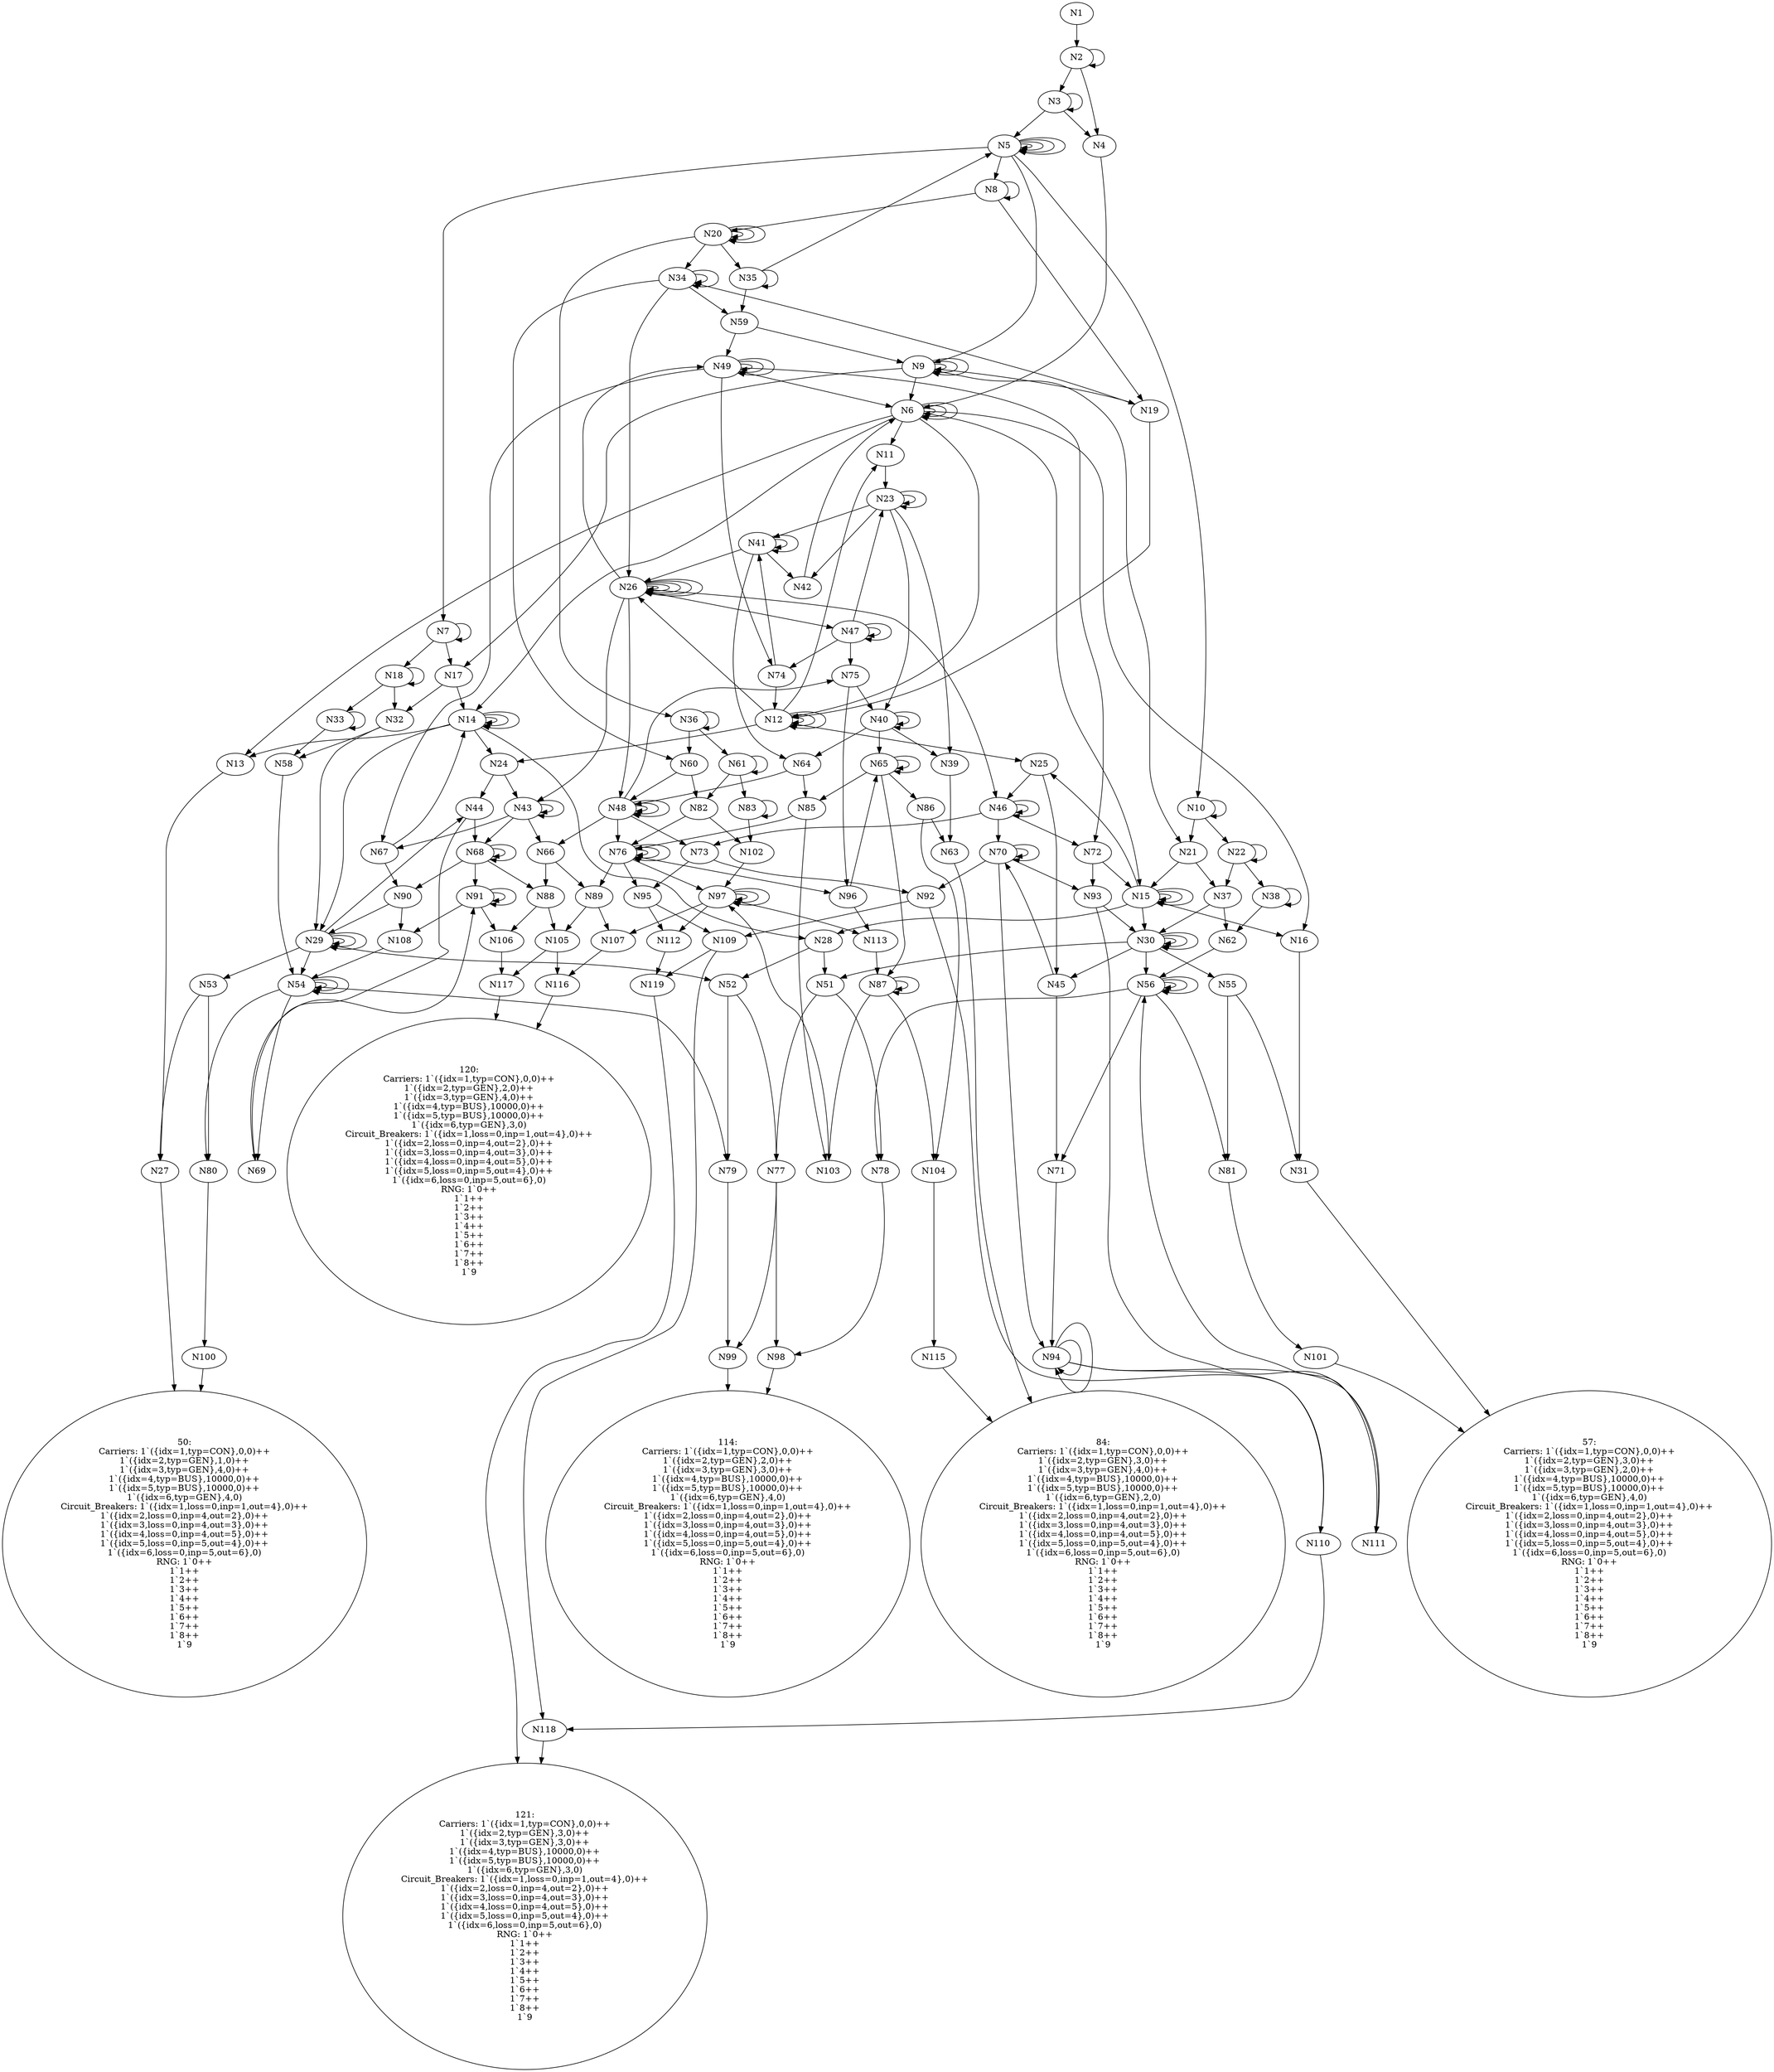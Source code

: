 digraph cpn_tools_graph {
  N114 [label="114:
Carriers: 1`({idx=1,typ=CON},0,0)++
1`({idx=2,typ=GEN},2,0)++
1`({idx=3,typ=GEN},3,0)++
1`({idx=4,typ=BUS},10000,0)++
1`({idx=5,typ=BUS},10000,0)++
1`({idx=6,typ=GEN},4,0)
Circuit_Breakers: 1`({idx=1,loss=0,inp=1,out=4},0)++
1`({idx=2,loss=0,inp=4,out=2},0)++
1`({idx=3,loss=0,inp=4,out=3},0)++
1`({idx=4,loss=0,inp=4,out=5},0)++
1`({idx=5,loss=0,inp=5,out=4},0)++
1`({idx=6,loss=0,inp=5,out=6},0)
RNG: 1`0++
1`1++
1`2++
1`3++
1`4++
1`5++
1`6++
1`7++
1`8++
1`9
"];
  N120 [label="120:
Carriers: 1`({idx=1,typ=CON},0,0)++
1`({idx=2,typ=GEN},2,0)++
1`({idx=3,typ=GEN},4,0)++
1`({idx=4,typ=BUS},10000,0)++
1`({idx=5,typ=BUS},10000,0)++
1`({idx=6,typ=GEN},3,0)
Circuit_Breakers: 1`({idx=1,loss=0,inp=1,out=4},0)++
1`({idx=2,loss=0,inp=4,out=2},0)++
1`({idx=3,loss=0,inp=4,out=3},0)++
1`({idx=4,loss=0,inp=4,out=5},0)++
1`({idx=5,loss=0,inp=5,out=4},0)++
1`({idx=6,loss=0,inp=5,out=6},0)
RNG: 1`0++
1`1++
1`2++
1`3++
1`4++
1`5++
1`6++
1`7++
1`8++
1`9
"];
  N121 [label="121:
Carriers: 1`({idx=1,typ=CON},0,0)++
1`({idx=2,typ=GEN},3,0)++
1`({idx=3,typ=GEN},3,0)++
1`({idx=4,typ=BUS},10000,0)++
1`({idx=5,typ=BUS},10000,0)++
1`({idx=6,typ=GEN},3,0)
Circuit_Breakers: 1`({idx=1,loss=0,inp=1,out=4},0)++
1`({idx=2,loss=0,inp=4,out=2},0)++
1`({idx=3,loss=0,inp=4,out=3},0)++
1`({idx=4,loss=0,inp=4,out=5},0)++
1`({idx=5,loss=0,inp=5,out=4},0)++
1`({idx=6,loss=0,inp=5,out=6},0)
RNG: 1`0++
1`1++
1`2++
1`3++
1`4++
1`5++
1`6++
1`7++
1`8++
1`9
"];
  N50 [label="50:
Carriers: 1`({idx=1,typ=CON},0,0)++
1`({idx=2,typ=GEN},1,0)++
1`({idx=3,typ=GEN},4,0)++
1`({idx=4,typ=BUS},10000,0)++
1`({idx=5,typ=BUS},10000,0)++
1`({idx=6,typ=GEN},4,0)
Circuit_Breakers: 1`({idx=1,loss=0,inp=1,out=4},0)++
1`({idx=2,loss=0,inp=4,out=2},0)++
1`({idx=3,loss=0,inp=4,out=3},0)++
1`({idx=4,loss=0,inp=4,out=5},0)++
1`({idx=5,loss=0,inp=5,out=4},0)++
1`({idx=6,loss=0,inp=5,out=6},0)
RNG: 1`0++
1`1++
1`2++
1`3++
1`4++
1`5++
1`6++
1`7++
1`8++
1`9
"];
  N57 [label="57:
Carriers: 1`({idx=1,typ=CON},0,0)++
1`({idx=2,typ=GEN},3,0)++
1`({idx=3,typ=GEN},2,0)++
1`({idx=4,typ=BUS},10000,0)++
1`({idx=5,typ=BUS},10000,0)++
1`({idx=6,typ=GEN},4,0)
Circuit_Breakers: 1`({idx=1,loss=0,inp=1,out=4},0)++
1`({idx=2,loss=0,inp=4,out=2},0)++
1`({idx=3,loss=0,inp=4,out=3},0)++
1`({idx=4,loss=0,inp=4,out=5},0)++
1`({idx=5,loss=0,inp=5,out=4},0)++
1`({idx=6,loss=0,inp=5,out=6},0)
RNG: 1`0++
1`1++
1`2++
1`3++
1`4++
1`5++
1`6++
1`7++
1`8++
1`9
"];
  N84 [label="84:
Carriers: 1`({idx=1,typ=CON},0,0)++
1`({idx=2,typ=GEN},3,0)++
1`({idx=3,typ=GEN},4,0)++
1`({idx=4,typ=BUS},10000,0)++
1`({idx=5,typ=BUS},10000,0)++
1`({idx=6,typ=GEN},2,0)
Circuit_Breakers: 1`({idx=1,loss=0,inp=1,out=4},0)++
1`({idx=2,loss=0,inp=4,out=2},0)++
1`({idx=3,loss=0,inp=4,out=3},0)++
1`({idx=4,loss=0,inp=4,out=5},0)++
1`({idx=5,loss=0,inp=5,out=4},0)++
1`({idx=6,loss=0,inp=5,out=6},0)
RNG: 1`0++
1`1++
1`2++
1`3++
1`4++
1`5++
1`6++
1`7++
1`8++
1`9
"];
  N1 -> N2 ;
  N10 -> N22 ;
  N10 -> N21 ;
  N10 -> N10 ;
  N100 -> N50 ;
  N101 -> N57 ;
  N102 -> N97 ;
  N103 -> N97 ;
  N104 -> N115 ;
  N105 -> N117 ;
  N105 -> N116 ;
  N106 -> N117 ;
  N107 -> N116 ;
  N108 -> N54 ;
  N109 -> N119 ;
  N109 -> N118 ;
  N11 -> N23 ;
  N110 -> N118 ;
  N111 -> N56 ;
  N112 -> N119 ;
  N113 -> N87 ;
  N115 -> N84 ;
  N116 -> N120 ;
  N117 -> N120 ;
  N118 -> N121 ;
  N119 -> N121 ;
  N12 -> N26 ;
  N12 -> N11 ;
  N12 -> N12 ;
  N12 -> N25 ;
  N12 -> N12 ;
  N12 -> N12 ;
  N12 -> N24 ;
  N13 -> N27 ;
  N14 -> N29 ;
  N14 -> N28 ;
  N14 -> N14 ;
  N14 -> N13 ;
  N14 -> N14 ;
  N14 -> N14 ;
  N14 -> N24 ;
  N15 -> N30 ;
  N15 -> N28 ;
  N15 -> N15 ;
  N15 -> N25 ;
  N15 -> N15 ;
  N15 -> N16 ;
  N15 -> N15 ;
  N16 -> N31 ;
  N17 -> N32 ;
  N17 -> N14 ;
  N18 -> N33 ;
  N18 -> N32 ;
  N18 -> N18 ;
  N19 -> N34 ;
  N19 -> N12 ;
  N2 -> N2 ;
  N2 -> N4 ;
  N2 -> N3 ;
  N20 -> N36 ;
  N20 -> N20 ;
  N20 -> N20 ;
  N20 -> N34 ;
  N20 -> N35 ;
  N20 -> N20 ;
  N21 -> N37 ;
  N21 -> N15 ;
  N22 -> N38 ;
  N22 -> N22 ;
  N22 -> N37 ;
  N23 -> N42 ;
  N23 -> N41 ;
  N23 -> N23 ;
  N23 -> N23 ;
  N23 -> N40 ;
  N23 -> N39 ;
  N24 -> N44 ;
  N24 -> N43 ;
  N25 -> N46 ;
  N25 -> N45 ;
  N26 -> N49 ;
  N26 -> N26 ;
  N26 -> N43 ;
  N26 -> N26 ;
  N26 -> N26 ;
  N26 -> N48 ;
  N26 -> N26 ;
  N26 -> N47 ;
  N26 -> N46 ;
  N26 -> N26 ;
  N27 -> N50 ;
  N28 -> N52 ;
  N28 -> N51 ;
  N29 -> N54 ;
  N29 -> N52 ;
  N29 -> N29 ;
  N29 -> N29 ;
  N29 -> N44 ;
  N29 -> N29 ;
  N29 -> N53 ;
  N3 -> N5 ;
  N3 -> N4 ;
  N3 -> N3 ;
  N30 -> N56 ;
  N30 -> N55 ;
  N30 -> N30 ;
  N30 -> N30 ;
  N30 -> N51 ;
  N30 -> N45 ;
  N30 -> N30 ;
  N31 -> N57 ;
  N32 -> N58 ;
  N32 -> N29 ;
  N33 -> N33 ;
  N33 -> N58 ;
  N34 -> N26 ;
  N34 -> N34 ;
  N34 -> N60 ;
  N34 -> N34 ;
  N34 -> N59 ;
  N35 -> N5 ;
  N35 -> N59 ;
  N35 -> N35 ;
  N36 -> N61 ;
  N36 -> N60 ;
  N36 -> N36 ;
  N37 -> N62 ;
  N37 -> N30 ;
  N38 -> N38 ;
  N38 -> N62 ;
  N39 -> N63 ;
  N4 -> N6 ;
  N40 -> N65 ;
  N40 -> N64 ;
  N40 -> N40 ;
  N40 -> N39 ;
  N40 -> N40 ;
  N41 -> N26 ;
  N41 -> N64 ;
  N41 -> N41 ;
  N41 -> N42 ;
  N41 -> N41 ;
  N42 -> N6 ;
  N43 -> N68 ;
  N43 -> N67 ;
  N43 -> N43 ;
  N43 -> N66 ;
  N43 -> N43 ;
  N44 -> N69 ;
  N44 -> N68 ;
  N45 -> N71 ;
  N45 -> N70 ;
  N46 -> N70 ;
  N46 -> N73 ;
  N46 -> N46 ;
  N46 -> N72 ;
  N46 -> N46 ;
  N47 -> N23 ;
  N47 -> N75 ;
  N47 -> N47 ;
  N47 -> N74 ;
  N47 -> N47 ;
  N48 -> N76 ;
  N48 -> N48 ;
  N48 -> N75 ;
  N48 -> N48 ;
  N48 -> N73 ;
  N48 -> N66 ;
  N48 -> N48 ;
  N49 -> N6 ;
  N49 -> N72 ;
  N49 -> N49 ;
  N49 -> N49 ;
  N49 -> N67 ;
  N49 -> N74 ;
  N49 -> N49 ;
  N5 -> N10 ;
  N5 -> N5 ;
  N5 -> N9 ;
  N5 -> N5 ;
  N5 -> N5 ;
  N5 -> N8 ;
  N5 -> N7 ;
  N5 -> N5 ;
  N51 -> N78 ;
  N51 -> N77 ;
  N52 -> N79 ;
  N52 -> N77 ;
  N53 -> N80 ;
  N53 -> N27 ;
  N54 -> N54 ;
  N54 -> N69 ;
  N54 -> N79 ;
  N54 -> N54 ;
  N54 -> N54 ;
  N54 -> N80 ;
  N55 -> N81 ;
  N55 -> N31 ;
  N56 -> N56 ;
  N56 -> N81 ;
  N56 -> N56 ;
  N56 -> N78 ;
  N56 -> N56 ;
  N56 -> N71 ;
  N58 -> N54 ;
  N59 -> N49 ;
  N59 -> N9 ;
  N6 -> N6 ;
  N6 -> N16 ;
  N6 -> N15 ;
  N6 -> N14 ;
  N6 -> N6 ;
  N6 -> N13 ;
  N6 -> N6 ;
  N6 -> N12 ;
  N6 -> N11 ;
  N60 -> N82 ;
  N60 -> N48 ;
  N61 -> N83 ;
  N61 -> N61 ;
  N61 -> N82 ;
  N62 -> N56 ;
  N63 -> N84 ;
  N64 -> N85 ;
  N64 -> N48 ;
  N65 -> N87 ;
  N65 -> N65 ;
  N65 -> N86 ;
  N65 -> N65 ;
  N65 -> N85 ;
  N66 -> N89 ;
  N66 -> N88 ;
  N67 -> N14 ;
  N67 -> N90 ;
  N68 -> N91 ;
  N68 -> N68 ;
  N68 -> N88 ;
  N68 -> N68 ;
  N68 -> N90 ;
  N69 -> N91 ;
  N7 -> N18 ;
  N7 -> N17 ;
  N7 -> N7 ;
  N70 -> N94 ;
  N70 -> N93 ;
  N70 -> N70 ;
  N70 -> N70 ;
  N70 -> N92 ;
  N71 -> N94 ;
  N72 -> N15 ;
  N72 -> N93 ;
  N73 -> N92 ;
  N73 -> N95 ;
  N74 -> N41 ;
  N74 -> N12 ;
  N75 -> N40 ;
  N75 -> N96 ;
  N76 -> N97 ;
  N76 -> N76 ;
  N76 -> N89 ;
  N76 -> N76 ;
  N76 -> N95 ;
  N76 -> N96 ;
  N76 -> N76 ;
  N77 -> N99 ;
  N77 -> N98 ;
  N78 -> N98 ;
  N79 -> N99 ;
  N8 -> N20 ;
  N8 -> N19 ;
  N8 -> N8 ;
  N80 -> N100 ;
  N81 -> N101 ;
  N82 -> N102 ;
  N82 -> N76 ;
  N83 -> N83 ;
  N83 -> N102 ;
  N85 -> N103 ;
  N85 -> N76 ;
  N86 -> N104 ;
  N86 -> N63 ;
  N87 -> N87 ;
  N87 -> N103 ;
  N87 -> N104 ;
  N87 -> N87 ;
  N88 -> N106 ;
  N88 -> N105 ;
  N89 -> N107 ;
  N89 -> N105 ;
  N9 -> N6 ;
  N9 -> N9 ;
  N9 -> N17 ;
  N9 -> N9 ;
  N9 -> N19 ;
  N9 -> N21 ;
  N9 -> N9 ;
  N90 -> N108 ;
  N90 -> N29 ;
  N91 -> N108 ;
  N91 -> N91 ;
  N91 -> N106 ;
  N91 -> N91 ;
  N92 -> N110 ;
  N92 -> N109 ;
  N93 -> N111 ;
  N93 -> N30 ;
  N94 -> N111 ;
  N94 -> N94 ;
  N94 -> N110 ;
  N94 -> N94 ;
  N95 -> N112 ;
  N95 -> N109 ;
  N96 -> N113 ;
  N96 -> N65 ;
  N97 -> N107 ;
  N97 -> N97 ;
  N97 -> N97 ;
  N97 -> N113 ;
  N97 -> N97 ;
  N97 -> N112 ;
  N98 -> N114 ;
  N99 -> N114 ;
}